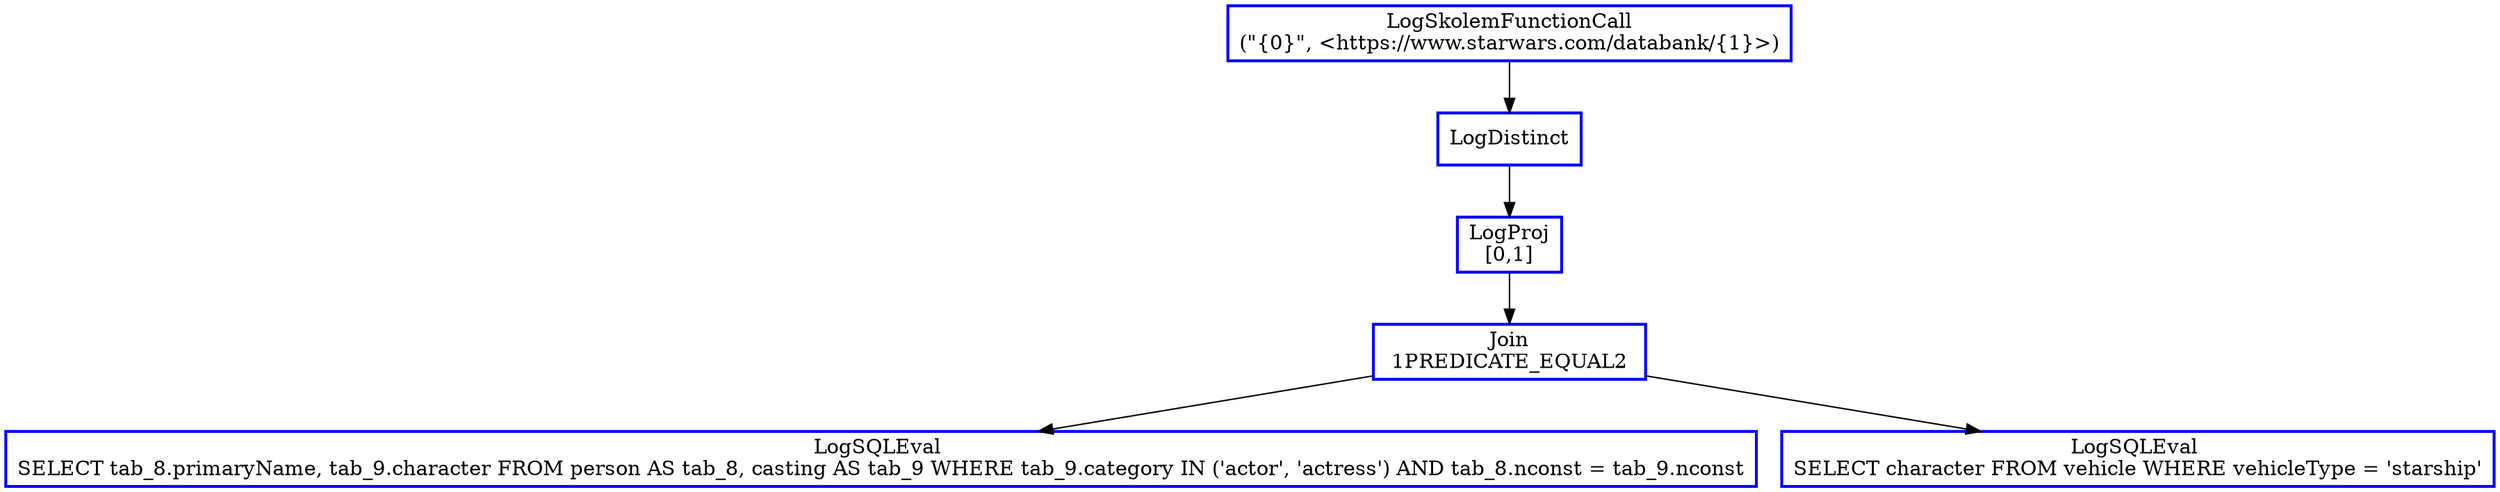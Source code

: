 digraph  g{
node [shape=rectangle, color=black, fontcolor=black, style=bold]
0 [label="LogSkolemFunctionCall
(\"{0}\", <https://www.starwars.com/databank/{1}>)" , color = blue] ; 
1 [label="LogDistinct" , color = blue] ; 
0 -> 1 ; 
2 [label="LogProj
[0,1]" , color = blue] ; 
1 -> 2 ; 
3 [label="Join\n 1PREDICATE_EQUAL2 ", color = blue] ; 
2 -> 3 ; 
4 [label="LogSQLEval 
SELECT tab_8.primaryName, tab_9.character FROM person AS tab_8, casting AS tab_9 WHERE tab_9.category IN ('actor', 'actress') AND tab_8.nconst = tab_9.nconst", color = blue] ; 
3 -> 4 ; 
5 [label="LogSQLEval 
SELECT character FROM vehicle WHERE vehicleType = 'starship'", color = blue] ; 
3 -> 5 ; 
}

